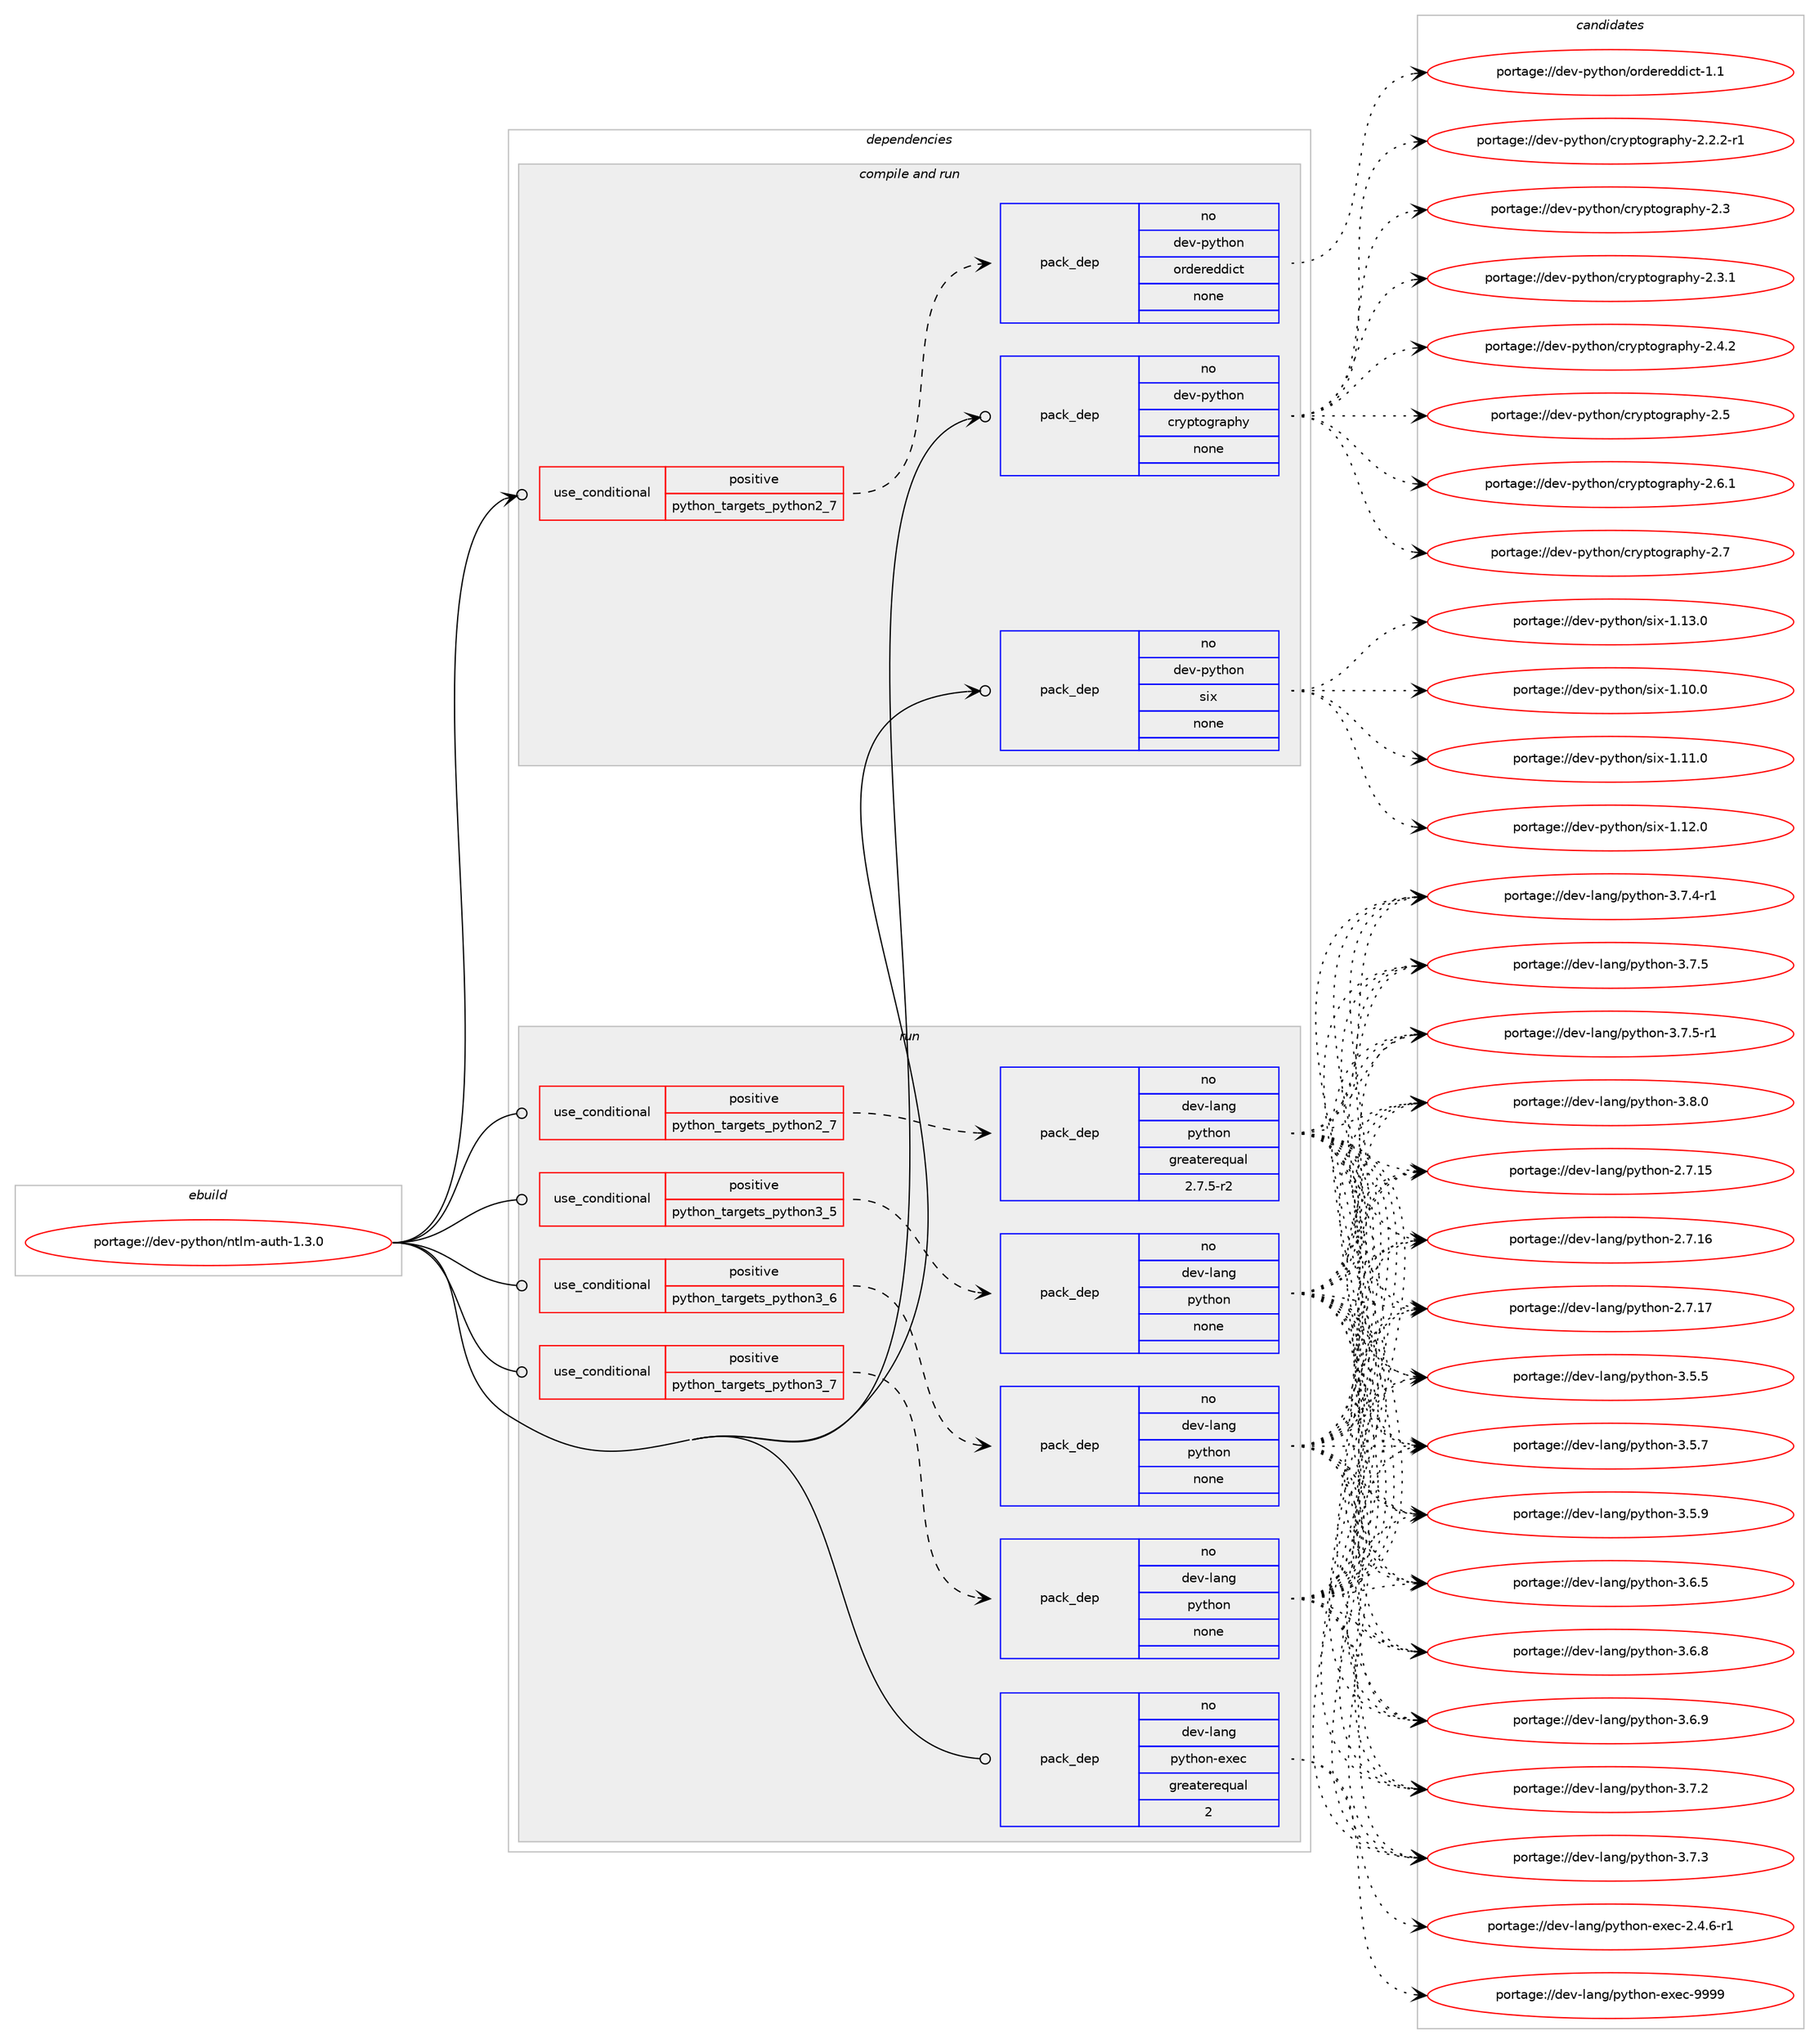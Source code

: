digraph prolog {

# *************
# Graph options
# *************

newrank=true;
concentrate=true;
compound=true;
graph [rankdir=LR,fontname=Helvetica,fontsize=10,ranksep=1.5];#, ranksep=2.5, nodesep=0.2];
edge  [arrowhead=vee];
node  [fontname=Helvetica,fontsize=10];

# **********
# The ebuild
# **********

subgraph cluster_leftcol {
color=gray;
rank=same;
label=<<i>ebuild</i>>;
id [label="portage://dev-python/ntlm-auth-1.3.0", color=red, width=4, href="../dev-python/ntlm-auth-1.3.0.svg"];
}

# ****************
# The dependencies
# ****************

subgraph cluster_midcol {
color=gray;
label=<<i>dependencies</i>>;
subgraph cluster_compile {
fillcolor="#eeeeee";
style=filled;
label=<<i>compile</i>>;
}
subgraph cluster_compileandrun {
fillcolor="#eeeeee";
style=filled;
label=<<i>compile and run</i>>;
subgraph cond32720 {
dependency152459 [label=<<TABLE BORDER="0" CELLBORDER="1" CELLSPACING="0" CELLPADDING="4"><TR><TD ROWSPAN="3" CELLPADDING="10">use_conditional</TD></TR><TR><TD>positive</TD></TR><TR><TD>python_targets_python2_7</TD></TR></TABLE>>, shape=none, color=red];
subgraph pack116400 {
dependency152460 [label=<<TABLE BORDER="0" CELLBORDER="1" CELLSPACING="0" CELLPADDING="4" WIDTH="220"><TR><TD ROWSPAN="6" CELLPADDING="30">pack_dep</TD></TR><TR><TD WIDTH="110">no</TD></TR><TR><TD>dev-python</TD></TR><TR><TD>ordereddict</TD></TR><TR><TD>none</TD></TR><TR><TD></TD></TR></TABLE>>, shape=none, color=blue];
}
dependency152459:e -> dependency152460:w [weight=20,style="dashed",arrowhead="vee"];
}
id:e -> dependency152459:w [weight=20,style="solid",arrowhead="odotvee"];
subgraph pack116401 {
dependency152461 [label=<<TABLE BORDER="0" CELLBORDER="1" CELLSPACING="0" CELLPADDING="4" WIDTH="220"><TR><TD ROWSPAN="6" CELLPADDING="30">pack_dep</TD></TR><TR><TD WIDTH="110">no</TD></TR><TR><TD>dev-python</TD></TR><TR><TD>cryptography</TD></TR><TR><TD>none</TD></TR><TR><TD></TD></TR></TABLE>>, shape=none, color=blue];
}
id:e -> dependency152461:w [weight=20,style="solid",arrowhead="odotvee"];
subgraph pack116402 {
dependency152462 [label=<<TABLE BORDER="0" CELLBORDER="1" CELLSPACING="0" CELLPADDING="4" WIDTH="220"><TR><TD ROWSPAN="6" CELLPADDING="30">pack_dep</TD></TR><TR><TD WIDTH="110">no</TD></TR><TR><TD>dev-python</TD></TR><TR><TD>six</TD></TR><TR><TD>none</TD></TR><TR><TD></TD></TR></TABLE>>, shape=none, color=blue];
}
id:e -> dependency152462:w [weight=20,style="solid",arrowhead="odotvee"];
}
subgraph cluster_run {
fillcolor="#eeeeee";
style=filled;
label=<<i>run</i>>;
subgraph cond32721 {
dependency152463 [label=<<TABLE BORDER="0" CELLBORDER="1" CELLSPACING="0" CELLPADDING="4"><TR><TD ROWSPAN="3" CELLPADDING="10">use_conditional</TD></TR><TR><TD>positive</TD></TR><TR><TD>python_targets_python2_7</TD></TR></TABLE>>, shape=none, color=red];
subgraph pack116403 {
dependency152464 [label=<<TABLE BORDER="0" CELLBORDER="1" CELLSPACING="0" CELLPADDING="4" WIDTH="220"><TR><TD ROWSPAN="6" CELLPADDING="30">pack_dep</TD></TR><TR><TD WIDTH="110">no</TD></TR><TR><TD>dev-lang</TD></TR><TR><TD>python</TD></TR><TR><TD>greaterequal</TD></TR><TR><TD>2.7.5-r2</TD></TR></TABLE>>, shape=none, color=blue];
}
dependency152463:e -> dependency152464:w [weight=20,style="dashed",arrowhead="vee"];
}
id:e -> dependency152463:w [weight=20,style="solid",arrowhead="odot"];
subgraph cond32722 {
dependency152465 [label=<<TABLE BORDER="0" CELLBORDER="1" CELLSPACING="0" CELLPADDING="4"><TR><TD ROWSPAN="3" CELLPADDING="10">use_conditional</TD></TR><TR><TD>positive</TD></TR><TR><TD>python_targets_python3_5</TD></TR></TABLE>>, shape=none, color=red];
subgraph pack116404 {
dependency152466 [label=<<TABLE BORDER="0" CELLBORDER="1" CELLSPACING="0" CELLPADDING="4" WIDTH="220"><TR><TD ROWSPAN="6" CELLPADDING="30">pack_dep</TD></TR><TR><TD WIDTH="110">no</TD></TR><TR><TD>dev-lang</TD></TR><TR><TD>python</TD></TR><TR><TD>none</TD></TR><TR><TD></TD></TR></TABLE>>, shape=none, color=blue];
}
dependency152465:e -> dependency152466:w [weight=20,style="dashed",arrowhead="vee"];
}
id:e -> dependency152465:w [weight=20,style="solid",arrowhead="odot"];
subgraph cond32723 {
dependency152467 [label=<<TABLE BORDER="0" CELLBORDER="1" CELLSPACING="0" CELLPADDING="4"><TR><TD ROWSPAN="3" CELLPADDING="10">use_conditional</TD></TR><TR><TD>positive</TD></TR><TR><TD>python_targets_python3_6</TD></TR></TABLE>>, shape=none, color=red];
subgraph pack116405 {
dependency152468 [label=<<TABLE BORDER="0" CELLBORDER="1" CELLSPACING="0" CELLPADDING="4" WIDTH="220"><TR><TD ROWSPAN="6" CELLPADDING="30">pack_dep</TD></TR><TR><TD WIDTH="110">no</TD></TR><TR><TD>dev-lang</TD></TR><TR><TD>python</TD></TR><TR><TD>none</TD></TR><TR><TD></TD></TR></TABLE>>, shape=none, color=blue];
}
dependency152467:e -> dependency152468:w [weight=20,style="dashed",arrowhead="vee"];
}
id:e -> dependency152467:w [weight=20,style="solid",arrowhead="odot"];
subgraph cond32724 {
dependency152469 [label=<<TABLE BORDER="0" CELLBORDER="1" CELLSPACING="0" CELLPADDING="4"><TR><TD ROWSPAN="3" CELLPADDING="10">use_conditional</TD></TR><TR><TD>positive</TD></TR><TR><TD>python_targets_python3_7</TD></TR></TABLE>>, shape=none, color=red];
subgraph pack116406 {
dependency152470 [label=<<TABLE BORDER="0" CELLBORDER="1" CELLSPACING="0" CELLPADDING="4" WIDTH="220"><TR><TD ROWSPAN="6" CELLPADDING="30">pack_dep</TD></TR><TR><TD WIDTH="110">no</TD></TR><TR><TD>dev-lang</TD></TR><TR><TD>python</TD></TR><TR><TD>none</TD></TR><TR><TD></TD></TR></TABLE>>, shape=none, color=blue];
}
dependency152469:e -> dependency152470:w [weight=20,style="dashed",arrowhead="vee"];
}
id:e -> dependency152469:w [weight=20,style="solid",arrowhead="odot"];
subgraph pack116407 {
dependency152471 [label=<<TABLE BORDER="0" CELLBORDER="1" CELLSPACING="0" CELLPADDING="4" WIDTH="220"><TR><TD ROWSPAN="6" CELLPADDING="30">pack_dep</TD></TR><TR><TD WIDTH="110">no</TD></TR><TR><TD>dev-lang</TD></TR><TR><TD>python-exec</TD></TR><TR><TD>greaterequal</TD></TR><TR><TD>2</TD></TR></TABLE>>, shape=none, color=blue];
}
id:e -> dependency152471:w [weight=20,style="solid",arrowhead="odot"];
}
}

# **************
# The candidates
# **************

subgraph cluster_choices {
rank=same;
color=gray;
label=<<i>candidates</i>>;

subgraph choice116400 {
color=black;
nodesep=1;
choiceportage10010111845112121116104111110471111141001011141011001001059911645494649 [label="portage://dev-python/ordereddict-1.1", color=red, width=4,href="../dev-python/ordereddict-1.1.svg"];
dependency152460:e -> choiceportage10010111845112121116104111110471111141001011141011001001059911645494649:w [style=dotted,weight="100"];
}
subgraph choice116401 {
color=black;
nodesep=1;
choiceportage100101118451121211161041111104799114121112116111103114971121041214550465046504511449 [label="portage://dev-python/cryptography-2.2.2-r1", color=red, width=4,href="../dev-python/cryptography-2.2.2-r1.svg"];
choiceportage1001011184511212111610411111047991141211121161111031149711210412145504651 [label="portage://dev-python/cryptography-2.3", color=red, width=4,href="../dev-python/cryptography-2.3.svg"];
choiceportage10010111845112121116104111110479911412111211611110311497112104121455046514649 [label="portage://dev-python/cryptography-2.3.1", color=red, width=4,href="../dev-python/cryptography-2.3.1.svg"];
choiceportage10010111845112121116104111110479911412111211611110311497112104121455046524650 [label="portage://dev-python/cryptography-2.4.2", color=red, width=4,href="../dev-python/cryptography-2.4.2.svg"];
choiceportage1001011184511212111610411111047991141211121161111031149711210412145504653 [label="portage://dev-python/cryptography-2.5", color=red, width=4,href="../dev-python/cryptography-2.5.svg"];
choiceportage10010111845112121116104111110479911412111211611110311497112104121455046544649 [label="portage://dev-python/cryptography-2.6.1", color=red, width=4,href="../dev-python/cryptography-2.6.1.svg"];
choiceportage1001011184511212111610411111047991141211121161111031149711210412145504655 [label="portage://dev-python/cryptography-2.7", color=red, width=4,href="../dev-python/cryptography-2.7.svg"];
dependency152461:e -> choiceportage100101118451121211161041111104799114121112116111103114971121041214550465046504511449:w [style=dotted,weight="100"];
dependency152461:e -> choiceportage1001011184511212111610411111047991141211121161111031149711210412145504651:w [style=dotted,weight="100"];
dependency152461:e -> choiceportage10010111845112121116104111110479911412111211611110311497112104121455046514649:w [style=dotted,weight="100"];
dependency152461:e -> choiceportage10010111845112121116104111110479911412111211611110311497112104121455046524650:w [style=dotted,weight="100"];
dependency152461:e -> choiceportage1001011184511212111610411111047991141211121161111031149711210412145504653:w [style=dotted,weight="100"];
dependency152461:e -> choiceportage10010111845112121116104111110479911412111211611110311497112104121455046544649:w [style=dotted,weight="100"];
dependency152461:e -> choiceportage1001011184511212111610411111047991141211121161111031149711210412145504655:w [style=dotted,weight="100"];
}
subgraph choice116402 {
color=black;
nodesep=1;
choiceportage100101118451121211161041111104711510512045494649484648 [label="portage://dev-python/six-1.10.0", color=red, width=4,href="../dev-python/six-1.10.0.svg"];
choiceportage100101118451121211161041111104711510512045494649494648 [label="portage://dev-python/six-1.11.0", color=red, width=4,href="../dev-python/six-1.11.0.svg"];
choiceportage100101118451121211161041111104711510512045494649504648 [label="portage://dev-python/six-1.12.0", color=red, width=4,href="../dev-python/six-1.12.0.svg"];
choiceportage100101118451121211161041111104711510512045494649514648 [label="portage://dev-python/six-1.13.0", color=red, width=4,href="../dev-python/six-1.13.0.svg"];
dependency152462:e -> choiceportage100101118451121211161041111104711510512045494649484648:w [style=dotted,weight="100"];
dependency152462:e -> choiceportage100101118451121211161041111104711510512045494649494648:w [style=dotted,weight="100"];
dependency152462:e -> choiceportage100101118451121211161041111104711510512045494649504648:w [style=dotted,weight="100"];
dependency152462:e -> choiceportage100101118451121211161041111104711510512045494649514648:w [style=dotted,weight="100"];
}
subgraph choice116403 {
color=black;
nodesep=1;
choiceportage10010111845108971101034711212111610411111045504655464953 [label="portage://dev-lang/python-2.7.15", color=red, width=4,href="../dev-lang/python-2.7.15.svg"];
choiceportage10010111845108971101034711212111610411111045504655464954 [label="portage://dev-lang/python-2.7.16", color=red, width=4,href="../dev-lang/python-2.7.16.svg"];
choiceportage10010111845108971101034711212111610411111045504655464955 [label="portage://dev-lang/python-2.7.17", color=red, width=4,href="../dev-lang/python-2.7.17.svg"];
choiceportage100101118451089711010347112121116104111110455146534653 [label="portage://dev-lang/python-3.5.5", color=red, width=4,href="../dev-lang/python-3.5.5.svg"];
choiceportage100101118451089711010347112121116104111110455146534655 [label="portage://dev-lang/python-3.5.7", color=red, width=4,href="../dev-lang/python-3.5.7.svg"];
choiceportage100101118451089711010347112121116104111110455146534657 [label="portage://dev-lang/python-3.5.9", color=red, width=4,href="../dev-lang/python-3.5.9.svg"];
choiceportage100101118451089711010347112121116104111110455146544653 [label="portage://dev-lang/python-3.6.5", color=red, width=4,href="../dev-lang/python-3.6.5.svg"];
choiceportage100101118451089711010347112121116104111110455146544656 [label="portage://dev-lang/python-3.6.8", color=red, width=4,href="../dev-lang/python-3.6.8.svg"];
choiceportage100101118451089711010347112121116104111110455146544657 [label="portage://dev-lang/python-3.6.9", color=red, width=4,href="../dev-lang/python-3.6.9.svg"];
choiceportage100101118451089711010347112121116104111110455146554650 [label="portage://dev-lang/python-3.7.2", color=red, width=4,href="../dev-lang/python-3.7.2.svg"];
choiceportage100101118451089711010347112121116104111110455146554651 [label="portage://dev-lang/python-3.7.3", color=red, width=4,href="../dev-lang/python-3.7.3.svg"];
choiceportage1001011184510897110103471121211161041111104551465546524511449 [label="portage://dev-lang/python-3.7.4-r1", color=red, width=4,href="../dev-lang/python-3.7.4-r1.svg"];
choiceportage100101118451089711010347112121116104111110455146554653 [label="portage://dev-lang/python-3.7.5", color=red, width=4,href="../dev-lang/python-3.7.5.svg"];
choiceportage1001011184510897110103471121211161041111104551465546534511449 [label="portage://dev-lang/python-3.7.5-r1", color=red, width=4,href="../dev-lang/python-3.7.5-r1.svg"];
choiceportage100101118451089711010347112121116104111110455146564648 [label="portage://dev-lang/python-3.8.0", color=red, width=4,href="../dev-lang/python-3.8.0.svg"];
dependency152464:e -> choiceportage10010111845108971101034711212111610411111045504655464953:w [style=dotted,weight="100"];
dependency152464:e -> choiceportage10010111845108971101034711212111610411111045504655464954:w [style=dotted,weight="100"];
dependency152464:e -> choiceportage10010111845108971101034711212111610411111045504655464955:w [style=dotted,weight="100"];
dependency152464:e -> choiceportage100101118451089711010347112121116104111110455146534653:w [style=dotted,weight="100"];
dependency152464:e -> choiceportage100101118451089711010347112121116104111110455146534655:w [style=dotted,weight="100"];
dependency152464:e -> choiceportage100101118451089711010347112121116104111110455146534657:w [style=dotted,weight="100"];
dependency152464:e -> choiceportage100101118451089711010347112121116104111110455146544653:w [style=dotted,weight="100"];
dependency152464:e -> choiceportage100101118451089711010347112121116104111110455146544656:w [style=dotted,weight="100"];
dependency152464:e -> choiceportage100101118451089711010347112121116104111110455146544657:w [style=dotted,weight="100"];
dependency152464:e -> choiceportage100101118451089711010347112121116104111110455146554650:w [style=dotted,weight="100"];
dependency152464:e -> choiceportage100101118451089711010347112121116104111110455146554651:w [style=dotted,weight="100"];
dependency152464:e -> choiceportage1001011184510897110103471121211161041111104551465546524511449:w [style=dotted,weight="100"];
dependency152464:e -> choiceportage100101118451089711010347112121116104111110455146554653:w [style=dotted,weight="100"];
dependency152464:e -> choiceportage1001011184510897110103471121211161041111104551465546534511449:w [style=dotted,weight="100"];
dependency152464:e -> choiceportage100101118451089711010347112121116104111110455146564648:w [style=dotted,weight="100"];
}
subgraph choice116404 {
color=black;
nodesep=1;
choiceportage10010111845108971101034711212111610411111045504655464953 [label="portage://dev-lang/python-2.7.15", color=red, width=4,href="../dev-lang/python-2.7.15.svg"];
choiceportage10010111845108971101034711212111610411111045504655464954 [label="portage://dev-lang/python-2.7.16", color=red, width=4,href="../dev-lang/python-2.7.16.svg"];
choiceportage10010111845108971101034711212111610411111045504655464955 [label="portage://dev-lang/python-2.7.17", color=red, width=4,href="../dev-lang/python-2.7.17.svg"];
choiceportage100101118451089711010347112121116104111110455146534653 [label="portage://dev-lang/python-3.5.5", color=red, width=4,href="../dev-lang/python-3.5.5.svg"];
choiceportage100101118451089711010347112121116104111110455146534655 [label="portage://dev-lang/python-3.5.7", color=red, width=4,href="../dev-lang/python-3.5.7.svg"];
choiceportage100101118451089711010347112121116104111110455146534657 [label="portage://dev-lang/python-3.5.9", color=red, width=4,href="../dev-lang/python-3.5.9.svg"];
choiceportage100101118451089711010347112121116104111110455146544653 [label="portage://dev-lang/python-3.6.5", color=red, width=4,href="../dev-lang/python-3.6.5.svg"];
choiceportage100101118451089711010347112121116104111110455146544656 [label="portage://dev-lang/python-3.6.8", color=red, width=4,href="../dev-lang/python-3.6.8.svg"];
choiceportage100101118451089711010347112121116104111110455146544657 [label="portage://dev-lang/python-3.6.9", color=red, width=4,href="../dev-lang/python-3.6.9.svg"];
choiceportage100101118451089711010347112121116104111110455146554650 [label="portage://dev-lang/python-3.7.2", color=red, width=4,href="../dev-lang/python-3.7.2.svg"];
choiceportage100101118451089711010347112121116104111110455146554651 [label="portage://dev-lang/python-3.7.3", color=red, width=4,href="../dev-lang/python-3.7.3.svg"];
choiceportage1001011184510897110103471121211161041111104551465546524511449 [label="portage://dev-lang/python-3.7.4-r1", color=red, width=4,href="../dev-lang/python-3.7.4-r1.svg"];
choiceportage100101118451089711010347112121116104111110455146554653 [label="portage://dev-lang/python-3.7.5", color=red, width=4,href="../dev-lang/python-3.7.5.svg"];
choiceportage1001011184510897110103471121211161041111104551465546534511449 [label="portage://dev-lang/python-3.7.5-r1", color=red, width=4,href="../dev-lang/python-3.7.5-r1.svg"];
choiceportage100101118451089711010347112121116104111110455146564648 [label="portage://dev-lang/python-3.8.0", color=red, width=4,href="../dev-lang/python-3.8.0.svg"];
dependency152466:e -> choiceportage10010111845108971101034711212111610411111045504655464953:w [style=dotted,weight="100"];
dependency152466:e -> choiceportage10010111845108971101034711212111610411111045504655464954:w [style=dotted,weight="100"];
dependency152466:e -> choiceportage10010111845108971101034711212111610411111045504655464955:w [style=dotted,weight="100"];
dependency152466:e -> choiceportage100101118451089711010347112121116104111110455146534653:w [style=dotted,weight="100"];
dependency152466:e -> choiceportage100101118451089711010347112121116104111110455146534655:w [style=dotted,weight="100"];
dependency152466:e -> choiceportage100101118451089711010347112121116104111110455146534657:w [style=dotted,weight="100"];
dependency152466:e -> choiceportage100101118451089711010347112121116104111110455146544653:w [style=dotted,weight="100"];
dependency152466:e -> choiceportage100101118451089711010347112121116104111110455146544656:w [style=dotted,weight="100"];
dependency152466:e -> choiceportage100101118451089711010347112121116104111110455146544657:w [style=dotted,weight="100"];
dependency152466:e -> choiceportage100101118451089711010347112121116104111110455146554650:w [style=dotted,weight="100"];
dependency152466:e -> choiceportage100101118451089711010347112121116104111110455146554651:w [style=dotted,weight="100"];
dependency152466:e -> choiceportage1001011184510897110103471121211161041111104551465546524511449:w [style=dotted,weight="100"];
dependency152466:e -> choiceportage100101118451089711010347112121116104111110455146554653:w [style=dotted,weight="100"];
dependency152466:e -> choiceportage1001011184510897110103471121211161041111104551465546534511449:w [style=dotted,weight="100"];
dependency152466:e -> choiceportage100101118451089711010347112121116104111110455146564648:w [style=dotted,weight="100"];
}
subgraph choice116405 {
color=black;
nodesep=1;
choiceportage10010111845108971101034711212111610411111045504655464953 [label="portage://dev-lang/python-2.7.15", color=red, width=4,href="../dev-lang/python-2.7.15.svg"];
choiceportage10010111845108971101034711212111610411111045504655464954 [label="portage://dev-lang/python-2.7.16", color=red, width=4,href="../dev-lang/python-2.7.16.svg"];
choiceportage10010111845108971101034711212111610411111045504655464955 [label="portage://dev-lang/python-2.7.17", color=red, width=4,href="../dev-lang/python-2.7.17.svg"];
choiceportage100101118451089711010347112121116104111110455146534653 [label="portage://dev-lang/python-3.5.5", color=red, width=4,href="../dev-lang/python-3.5.5.svg"];
choiceportage100101118451089711010347112121116104111110455146534655 [label="portage://dev-lang/python-3.5.7", color=red, width=4,href="../dev-lang/python-3.5.7.svg"];
choiceportage100101118451089711010347112121116104111110455146534657 [label="portage://dev-lang/python-3.5.9", color=red, width=4,href="../dev-lang/python-3.5.9.svg"];
choiceportage100101118451089711010347112121116104111110455146544653 [label="portage://dev-lang/python-3.6.5", color=red, width=4,href="../dev-lang/python-3.6.5.svg"];
choiceportage100101118451089711010347112121116104111110455146544656 [label="portage://dev-lang/python-3.6.8", color=red, width=4,href="../dev-lang/python-3.6.8.svg"];
choiceportage100101118451089711010347112121116104111110455146544657 [label="portage://dev-lang/python-3.6.9", color=red, width=4,href="../dev-lang/python-3.6.9.svg"];
choiceportage100101118451089711010347112121116104111110455146554650 [label="portage://dev-lang/python-3.7.2", color=red, width=4,href="../dev-lang/python-3.7.2.svg"];
choiceportage100101118451089711010347112121116104111110455146554651 [label="portage://dev-lang/python-3.7.3", color=red, width=4,href="../dev-lang/python-3.7.3.svg"];
choiceportage1001011184510897110103471121211161041111104551465546524511449 [label="portage://dev-lang/python-3.7.4-r1", color=red, width=4,href="../dev-lang/python-3.7.4-r1.svg"];
choiceportage100101118451089711010347112121116104111110455146554653 [label="portage://dev-lang/python-3.7.5", color=red, width=4,href="../dev-lang/python-3.7.5.svg"];
choiceportage1001011184510897110103471121211161041111104551465546534511449 [label="portage://dev-lang/python-3.7.5-r1", color=red, width=4,href="../dev-lang/python-3.7.5-r1.svg"];
choiceportage100101118451089711010347112121116104111110455146564648 [label="portage://dev-lang/python-3.8.0", color=red, width=4,href="../dev-lang/python-3.8.0.svg"];
dependency152468:e -> choiceportage10010111845108971101034711212111610411111045504655464953:w [style=dotted,weight="100"];
dependency152468:e -> choiceportage10010111845108971101034711212111610411111045504655464954:w [style=dotted,weight="100"];
dependency152468:e -> choiceportage10010111845108971101034711212111610411111045504655464955:w [style=dotted,weight="100"];
dependency152468:e -> choiceportage100101118451089711010347112121116104111110455146534653:w [style=dotted,weight="100"];
dependency152468:e -> choiceportage100101118451089711010347112121116104111110455146534655:w [style=dotted,weight="100"];
dependency152468:e -> choiceportage100101118451089711010347112121116104111110455146534657:w [style=dotted,weight="100"];
dependency152468:e -> choiceportage100101118451089711010347112121116104111110455146544653:w [style=dotted,weight="100"];
dependency152468:e -> choiceportage100101118451089711010347112121116104111110455146544656:w [style=dotted,weight="100"];
dependency152468:e -> choiceportage100101118451089711010347112121116104111110455146544657:w [style=dotted,weight="100"];
dependency152468:e -> choiceportage100101118451089711010347112121116104111110455146554650:w [style=dotted,weight="100"];
dependency152468:e -> choiceportage100101118451089711010347112121116104111110455146554651:w [style=dotted,weight="100"];
dependency152468:e -> choiceportage1001011184510897110103471121211161041111104551465546524511449:w [style=dotted,weight="100"];
dependency152468:e -> choiceportage100101118451089711010347112121116104111110455146554653:w [style=dotted,weight="100"];
dependency152468:e -> choiceportage1001011184510897110103471121211161041111104551465546534511449:w [style=dotted,weight="100"];
dependency152468:e -> choiceportage100101118451089711010347112121116104111110455146564648:w [style=dotted,weight="100"];
}
subgraph choice116406 {
color=black;
nodesep=1;
choiceportage10010111845108971101034711212111610411111045504655464953 [label="portage://dev-lang/python-2.7.15", color=red, width=4,href="../dev-lang/python-2.7.15.svg"];
choiceportage10010111845108971101034711212111610411111045504655464954 [label="portage://dev-lang/python-2.7.16", color=red, width=4,href="../dev-lang/python-2.7.16.svg"];
choiceportage10010111845108971101034711212111610411111045504655464955 [label="portage://dev-lang/python-2.7.17", color=red, width=4,href="../dev-lang/python-2.7.17.svg"];
choiceportage100101118451089711010347112121116104111110455146534653 [label="portage://dev-lang/python-3.5.5", color=red, width=4,href="../dev-lang/python-3.5.5.svg"];
choiceportage100101118451089711010347112121116104111110455146534655 [label="portage://dev-lang/python-3.5.7", color=red, width=4,href="../dev-lang/python-3.5.7.svg"];
choiceportage100101118451089711010347112121116104111110455146534657 [label="portage://dev-lang/python-3.5.9", color=red, width=4,href="../dev-lang/python-3.5.9.svg"];
choiceportage100101118451089711010347112121116104111110455146544653 [label="portage://dev-lang/python-3.6.5", color=red, width=4,href="../dev-lang/python-3.6.5.svg"];
choiceportage100101118451089711010347112121116104111110455146544656 [label="portage://dev-lang/python-3.6.8", color=red, width=4,href="../dev-lang/python-3.6.8.svg"];
choiceportage100101118451089711010347112121116104111110455146544657 [label="portage://dev-lang/python-3.6.9", color=red, width=4,href="../dev-lang/python-3.6.9.svg"];
choiceportage100101118451089711010347112121116104111110455146554650 [label="portage://dev-lang/python-3.7.2", color=red, width=4,href="../dev-lang/python-3.7.2.svg"];
choiceportage100101118451089711010347112121116104111110455146554651 [label="portage://dev-lang/python-3.7.3", color=red, width=4,href="../dev-lang/python-3.7.3.svg"];
choiceportage1001011184510897110103471121211161041111104551465546524511449 [label="portage://dev-lang/python-3.7.4-r1", color=red, width=4,href="../dev-lang/python-3.7.4-r1.svg"];
choiceportage100101118451089711010347112121116104111110455146554653 [label="portage://dev-lang/python-3.7.5", color=red, width=4,href="../dev-lang/python-3.7.5.svg"];
choiceportage1001011184510897110103471121211161041111104551465546534511449 [label="portage://dev-lang/python-3.7.5-r1", color=red, width=4,href="../dev-lang/python-3.7.5-r1.svg"];
choiceportage100101118451089711010347112121116104111110455146564648 [label="portage://dev-lang/python-3.8.0", color=red, width=4,href="../dev-lang/python-3.8.0.svg"];
dependency152470:e -> choiceportage10010111845108971101034711212111610411111045504655464953:w [style=dotted,weight="100"];
dependency152470:e -> choiceportage10010111845108971101034711212111610411111045504655464954:w [style=dotted,weight="100"];
dependency152470:e -> choiceportage10010111845108971101034711212111610411111045504655464955:w [style=dotted,weight="100"];
dependency152470:e -> choiceportage100101118451089711010347112121116104111110455146534653:w [style=dotted,weight="100"];
dependency152470:e -> choiceportage100101118451089711010347112121116104111110455146534655:w [style=dotted,weight="100"];
dependency152470:e -> choiceportage100101118451089711010347112121116104111110455146534657:w [style=dotted,weight="100"];
dependency152470:e -> choiceportage100101118451089711010347112121116104111110455146544653:w [style=dotted,weight="100"];
dependency152470:e -> choiceportage100101118451089711010347112121116104111110455146544656:w [style=dotted,weight="100"];
dependency152470:e -> choiceportage100101118451089711010347112121116104111110455146544657:w [style=dotted,weight="100"];
dependency152470:e -> choiceportage100101118451089711010347112121116104111110455146554650:w [style=dotted,weight="100"];
dependency152470:e -> choiceportage100101118451089711010347112121116104111110455146554651:w [style=dotted,weight="100"];
dependency152470:e -> choiceportage1001011184510897110103471121211161041111104551465546524511449:w [style=dotted,weight="100"];
dependency152470:e -> choiceportage100101118451089711010347112121116104111110455146554653:w [style=dotted,weight="100"];
dependency152470:e -> choiceportage1001011184510897110103471121211161041111104551465546534511449:w [style=dotted,weight="100"];
dependency152470:e -> choiceportage100101118451089711010347112121116104111110455146564648:w [style=dotted,weight="100"];
}
subgraph choice116407 {
color=black;
nodesep=1;
choiceportage10010111845108971101034711212111610411111045101120101994550465246544511449 [label="portage://dev-lang/python-exec-2.4.6-r1", color=red, width=4,href="../dev-lang/python-exec-2.4.6-r1.svg"];
choiceportage10010111845108971101034711212111610411111045101120101994557575757 [label="portage://dev-lang/python-exec-9999", color=red, width=4,href="../dev-lang/python-exec-9999.svg"];
dependency152471:e -> choiceportage10010111845108971101034711212111610411111045101120101994550465246544511449:w [style=dotted,weight="100"];
dependency152471:e -> choiceportage10010111845108971101034711212111610411111045101120101994557575757:w [style=dotted,weight="100"];
}
}

}
